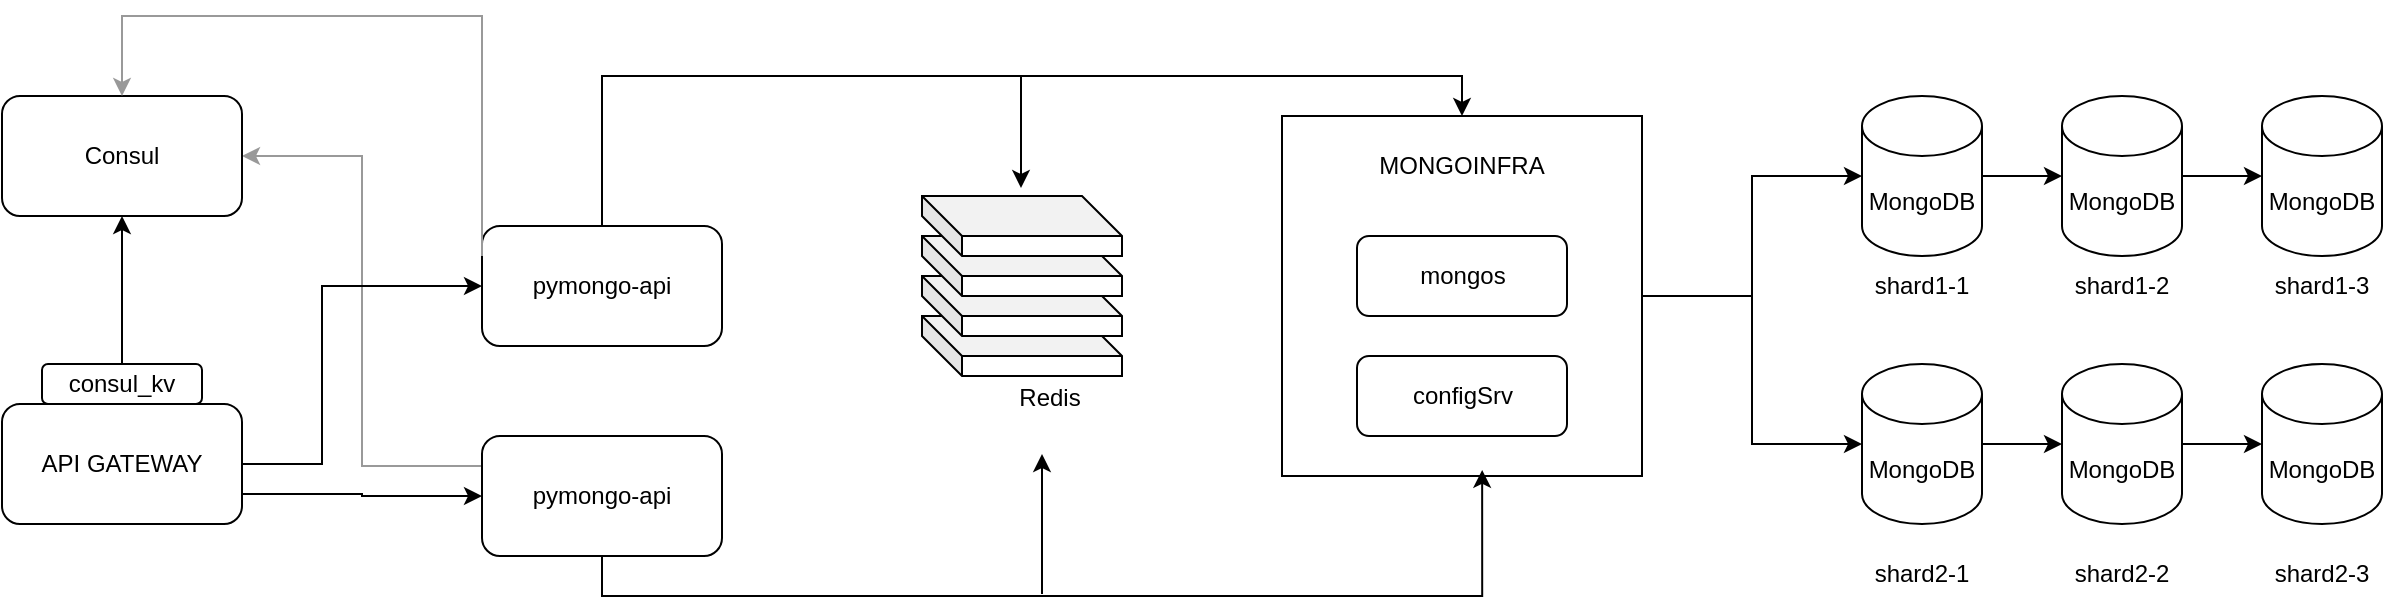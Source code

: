 <mxfile version="26.0.3">
  <diagram name="Page-1" id="-H_mtQnk-PTXWXPvYvuk">
    <mxGraphModel dx="2603" dy="838" grid="1" gridSize="10" guides="1" tooltips="1" connect="1" arrows="1" fold="1" page="1" pageScale="1" pageWidth="1169" pageHeight="827" math="0" shadow="0">
      <root>
        <mxCell id="0" />
        <mxCell id="1" parent="0" />
        <mxCell id="Muc_aPClsLvkvHybbQeR-3" value="MongoDB" style="shape=cylinder3;whiteSpace=wrap;html=1;boundedLbl=1;backgroundOutline=1;size=15;" parent="1" vertex="1">
          <mxGeometry x="920" y="334" width="60" height="80" as="geometry" />
        </mxCell>
        <mxCell id="Muc_aPClsLvkvHybbQeR-4" value="MongoDB" style="shape=cylinder3;whiteSpace=wrap;html=1;boundedLbl=1;backgroundOutline=1;size=15;" parent="1" vertex="1">
          <mxGeometry x="1020" y="334" width="60" height="80" as="geometry" />
        </mxCell>
        <mxCell id="Muc_aPClsLvkvHybbQeR-1" value="MongoDB" style="shape=cylinder3;whiteSpace=wrap;html=1;boundedLbl=1;backgroundOutline=1;size=15;" parent="1" vertex="1">
          <mxGeometry x="920" y="200" width="60" height="80" as="geometry" />
        </mxCell>
        <mxCell id="zA23MoTUsTF4_91t8viU-2" value="MongoDB" style="shape=cylinder3;whiteSpace=wrap;html=1;boundedLbl=1;backgroundOutline=1;size=15;" parent="1" vertex="1">
          <mxGeometry x="820" y="200" width="60" height="80" as="geometry" />
        </mxCell>
        <mxCell id="ubzGNl2D20a5ec5hKH8J-11" style="edgeStyle=orthogonalEdgeStyle;rounded=0;orthogonalLoop=1;jettySize=auto;html=1;entryX=0.5;entryY=0;entryDx=0;entryDy=0;" parent="1" source="zA23MoTUsTF4_91t8viU-3" target="ubzGNl2D20a5ec5hKH8J-1" edge="1">
          <mxGeometry relative="1" as="geometry">
            <Array as="points">
              <mxPoint x="190" y="190" />
              <mxPoint x="620" y="190" />
            </Array>
          </mxGeometry>
        </mxCell>
        <mxCell id="zA23MoTUsTF4_91t8viU-3" value="pymongo-api" style="rounded=1;whiteSpace=wrap;html=1;" parent="1" vertex="1">
          <mxGeometry x="130" y="265" width="120" height="60" as="geometry" />
        </mxCell>
        <mxCell id="eBjttoyjd2hQ2RarLXB0-1" value="MongoDB" style="shape=cylinder3;whiteSpace=wrap;html=1;boundedLbl=1;backgroundOutline=1;size=15;" parent="1" vertex="1">
          <mxGeometry x="820" y="334" width="60" height="80" as="geometry" />
        </mxCell>
        <mxCell id="Muc_aPClsLvkvHybbQeR-2" value="MongoDB" style="shape=cylinder3;whiteSpace=wrap;html=1;boundedLbl=1;backgroundOutline=1;size=15;" parent="1" vertex="1">
          <mxGeometry x="1020" y="200" width="60" height="80" as="geometry" />
        </mxCell>
        <mxCell id="3HQFfsbekLcYD1fzxphF-7" value="" style="group" parent="1" vertex="1" connectable="0">
          <mxGeometry x="350" y="250" width="100" height="90" as="geometry" />
        </mxCell>
        <mxCell id="3HQFfsbekLcYD1fzxphF-3" value="" style="shape=cube;whiteSpace=wrap;html=1;boundedLbl=1;backgroundOutline=1;darkOpacity=0.05;darkOpacity2=0.1;size=20;rotation=0;" parent="3HQFfsbekLcYD1fzxphF-7" vertex="1">
          <mxGeometry y="60" width="100" height="30" as="geometry" />
        </mxCell>
        <mxCell id="3HQFfsbekLcYD1fzxphF-4" value="" style="shape=cube;whiteSpace=wrap;html=1;boundedLbl=1;backgroundOutline=1;darkOpacity=0.05;darkOpacity2=0.1;size=20;rotation=0;" parent="3HQFfsbekLcYD1fzxphF-7" vertex="1">
          <mxGeometry y="40" width="100" height="30" as="geometry" />
        </mxCell>
        <mxCell id="3HQFfsbekLcYD1fzxphF-5" value="" style="shape=cube;whiteSpace=wrap;html=1;boundedLbl=1;backgroundOutline=1;darkOpacity=0.05;darkOpacity2=0.1;size=20;rotation=0;" parent="3HQFfsbekLcYD1fzxphF-7" vertex="1">
          <mxGeometry y="20" width="100" height="30" as="geometry" />
        </mxCell>
        <mxCell id="3HQFfsbekLcYD1fzxphF-6" value="" style="shape=cube;whiteSpace=wrap;html=1;boundedLbl=1;backgroundOutline=1;darkOpacity=0.05;darkOpacity2=0.1;size=20;rotation=0;" parent="3HQFfsbekLcYD1fzxphF-7" vertex="1">
          <mxGeometry width="100" height="30" as="geometry" />
        </mxCell>
        <mxCell id="3HQFfsbekLcYD1fzxphF-9" value="Redis" style="text;html=1;align=center;verticalAlign=middle;whiteSpace=wrap;rounded=0;" parent="1" vertex="1">
          <mxGeometry x="384" y="336" width="60" height="30" as="geometry" />
        </mxCell>
        <mxCell id="ubzGNl2D20a5ec5hKH8J-9" value="" style="group" parent="1" vertex="1" connectable="0">
          <mxGeometry x="530" y="210" width="180" height="180" as="geometry" />
        </mxCell>
        <mxCell id="ubzGNl2D20a5ec5hKH8J-1" value="" style="whiteSpace=wrap;html=1;aspect=fixed;" parent="ubzGNl2D20a5ec5hKH8J-9" vertex="1">
          <mxGeometry width="180" height="180" as="geometry" />
        </mxCell>
        <mxCell id="ubzGNl2D20a5ec5hKH8J-2" value="MONGOINFRA" style="text;html=1;align=center;verticalAlign=middle;whiteSpace=wrap;rounded=0;" parent="ubzGNl2D20a5ec5hKH8J-9" vertex="1">
          <mxGeometry x="25" y="10" width="130" height="30" as="geometry" />
        </mxCell>
        <mxCell id="ubzGNl2D20a5ec5hKH8J-3" value="configSrv" style="rounded=1;whiteSpace=wrap;html=1;" parent="ubzGNl2D20a5ec5hKH8J-9" vertex="1">
          <mxGeometry x="37.5" y="120" width="105" height="40" as="geometry" />
        </mxCell>
        <mxCell id="ubzGNl2D20a5ec5hKH8J-8" value="mongos" style="rounded=1;whiteSpace=wrap;html=1;" parent="ubzGNl2D20a5ec5hKH8J-9" vertex="1">
          <mxGeometry x="37.5" y="60" width="105" height="40" as="geometry" />
        </mxCell>
        <mxCell id="ubzGNl2D20a5ec5hKH8J-14" value="" style="endArrow=classic;html=1;rounded=0;" parent="1" edge="1">
          <mxGeometry width="50" height="50" relative="1" as="geometry">
            <mxPoint x="399.5" y="190" as="sourcePoint" />
            <mxPoint x="399.5" y="246" as="targetPoint" />
            <Array as="points" />
          </mxGeometry>
        </mxCell>
        <mxCell id="ubzGNl2D20a5ec5hKH8J-15" style="edgeStyle=orthogonalEdgeStyle;rounded=0;orthogonalLoop=1;jettySize=auto;html=1;exitX=1;exitY=0.5;exitDx=0;exitDy=0;entryX=0;entryY=0.5;entryDx=0;entryDy=0;entryPerimeter=0;" parent="1" source="ubzGNl2D20a5ec5hKH8J-1" target="zA23MoTUsTF4_91t8viU-2" edge="1">
          <mxGeometry relative="1" as="geometry" />
        </mxCell>
        <mxCell id="ubzGNl2D20a5ec5hKH8J-16" style="edgeStyle=orthogonalEdgeStyle;rounded=0;orthogonalLoop=1;jettySize=auto;html=1;exitX=1;exitY=0.5;exitDx=0;exitDy=0;entryX=0;entryY=0.5;entryDx=0;entryDy=0;entryPerimeter=0;" parent="1" source="ubzGNl2D20a5ec5hKH8J-1" target="eBjttoyjd2hQ2RarLXB0-1" edge="1">
          <mxGeometry relative="1" as="geometry" />
        </mxCell>
        <mxCell id="ubzGNl2D20a5ec5hKH8J-17" style="edgeStyle=orthogonalEdgeStyle;rounded=0;orthogonalLoop=1;jettySize=auto;html=1;exitX=1;exitY=0.5;exitDx=0;exitDy=0;exitPerimeter=0;entryX=0;entryY=0.5;entryDx=0;entryDy=0;entryPerimeter=0;" parent="1" source="zA23MoTUsTF4_91t8viU-2" target="Muc_aPClsLvkvHybbQeR-1" edge="1">
          <mxGeometry relative="1" as="geometry" />
        </mxCell>
        <mxCell id="ubzGNl2D20a5ec5hKH8J-18" style="edgeStyle=orthogonalEdgeStyle;rounded=0;orthogonalLoop=1;jettySize=auto;html=1;exitX=1;exitY=0.5;exitDx=0;exitDy=0;exitPerimeter=0;entryX=0;entryY=0.5;entryDx=0;entryDy=0;entryPerimeter=0;" parent="1" source="Muc_aPClsLvkvHybbQeR-1" target="Muc_aPClsLvkvHybbQeR-2" edge="1">
          <mxGeometry relative="1" as="geometry" />
        </mxCell>
        <mxCell id="ubzGNl2D20a5ec5hKH8J-19" style="edgeStyle=orthogonalEdgeStyle;rounded=0;orthogonalLoop=1;jettySize=auto;html=1;exitX=1;exitY=0.5;exitDx=0;exitDy=0;exitPerimeter=0;entryX=0;entryY=0.5;entryDx=0;entryDy=0;entryPerimeter=0;" parent="1" source="eBjttoyjd2hQ2RarLXB0-1" target="Muc_aPClsLvkvHybbQeR-3" edge="1">
          <mxGeometry relative="1" as="geometry" />
        </mxCell>
        <mxCell id="ubzGNl2D20a5ec5hKH8J-20" style="edgeStyle=orthogonalEdgeStyle;rounded=0;orthogonalLoop=1;jettySize=auto;html=1;exitX=1;exitY=0.5;exitDx=0;exitDy=0;exitPerimeter=0;entryX=0;entryY=0.5;entryDx=0;entryDy=0;entryPerimeter=0;" parent="1" source="Muc_aPClsLvkvHybbQeR-3" target="Muc_aPClsLvkvHybbQeR-4" edge="1">
          <mxGeometry relative="1" as="geometry" />
        </mxCell>
        <mxCell id="ubzGNl2D20a5ec5hKH8J-21" value="shard1-1" style="text;html=1;align=center;verticalAlign=middle;whiteSpace=wrap;rounded=0;" parent="1" vertex="1">
          <mxGeometry x="820" y="280" width="60" height="30" as="geometry" />
        </mxCell>
        <mxCell id="ubzGNl2D20a5ec5hKH8J-22" value="shard1-2" style="text;html=1;align=center;verticalAlign=middle;whiteSpace=wrap;rounded=0;" parent="1" vertex="1">
          <mxGeometry x="920" y="280" width="60" height="30" as="geometry" />
        </mxCell>
        <mxCell id="ubzGNl2D20a5ec5hKH8J-23" value="shard1-3" style="text;html=1;align=center;verticalAlign=middle;whiteSpace=wrap;rounded=0;" parent="1" vertex="1">
          <mxGeometry x="1020" y="280" width="60" height="30" as="geometry" />
        </mxCell>
        <mxCell id="ubzGNl2D20a5ec5hKH8J-24" value="shard2-1" style="text;html=1;align=center;verticalAlign=middle;whiteSpace=wrap;rounded=0;" parent="1" vertex="1">
          <mxGeometry x="820" y="424" width="60" height="30" as="geometry" />
        </mxCell>
        <mxCell id="ubzGNl2D20a5ec5hKH8J-25" value="shard2-2" style="text;html=1;align=center;verticalAlign=middle;whiteSpace=wrap;rounded=0;" parent="1" vertex="1">
          <mxGeometry x="920" y="424" width="60" height="30" as="geometry" />
        </mxCell>
        <mxCell id="ubzGNl2D20a5ec5hKH8J-26" value="shard2-3" style="text;html=1;align=center;verticalAlign=middle;whiteSpace=wrap;rounded=0;" parent="1" vertex="1">
          <mxGeometry x="1020" y="424" width="60" height="30" as="geometry" />
        </mxCell>
        <mxCell id="YyWXH2ZvnzSbr9tzjSTB-8" style="edgeStyle=orthogonalEdgeStyle;rounded=0;orthogonalLoop=1;jettySize=auto;html=1;exitX=0;exitY=0.25;exitDx=0;exitDy=0;entryX=1;entryY=0.5;entryDx=0;entryDy=0;strokeColor=#999999;" edge="1" parent="1" source="YyWXH2ZvnzSbr9tzjSTB-1" target="YyWXH2ZvnzSbr9tzjSTB-6">
          <mxGeometry relative="1" as="geometry" />
        </mxCell>
        <mxCell id="YyWXH2ZvnzSbr9tzjSTB-1" value="pymongo-api" style="rounded=1;whiteSpace=wrap;html=1;" vertex="1" parent="1">
          <mxGeometry x="130" y="370" width="120" height="60" as="geometry" />
        </mxCell>
        <mxCell id="YyWXH2ZvnzSbr9tzjSTB-2" style="edgeStyle=orthogonalEdgeStyle;rounded=0;orthogonalLoop=1;jettySize=auto;html=1;exitX=0.5;exitY=1;exitDx=0;exitDy=0;entryX=0.556;entryY=0.983;entryDx=0;entryDy=0;entryPerimeter=0;" edge="1" parent="1" source="YyWXH2ZvnzSbr9tzjSTB-1" target="ubzGNl2D20a5ec5hKH8J-1">
          <mxGeometry relative="1" as="geometry">
            <Array as="points">
              <mxPoint x="190" y="450" />
              <mxPoint x="630" y="450" />
            </Array>
          </mxGeometry>
        </mxCell>
        <mxCell id="YyWXH2ZvnzSbr9tzjSTB-3" value="" style="endArrow=classic;html=1;rounded=0;" edge="1" parent="1">
          <mxGeometry width="50" height="50" relative="1" as="geometry">
            <mxPoint x="410" y="449" as="sourcePoint" />
            <mxPoint x="410" y="379" as="targetPoint" />
          </mxGeometry>
        </mxCell>
        <mxCell id="YyWXH2ZvnzSbr9tzjSTB-10" style="edgeStyle=orthogonalEdgeStyle;rounded=0;orthogonalLoop=1;jettySize=auto;html=1;exitX=1;exitY=0.5;exitDx=0;exitDy=0;entryX=0;entryY=0.5;entryDx=0;entryDy=0;" edge="1" parent="1" source="YyWXH2ZvnzSbr9tzjSTB-4" target="zA23MoTUsTF4_91t8viU-3">
          <mxGeometry relative="1" as="geometry">
            <Array as="points">
              <mxPoint x="50" y="384" />
              <mxPoint x="50" y="295" />
            </Array>
          </mxGeometry>
        </mxCell>
        <mxCell id="YyWXH2ZvnzSbr9tzjSTB-11" style="edgeStyle=orthogonalEdgeStyle;rounded=0;orthogonalLoop=1;jettySize=auto;html=1;exitX=1;exitY=0.75;exitDx=0;exitDy=0;entryX=0;entryY=0.5;entryDx=0;entryDy=0;" edge="1" parent="1" source="YyWXH2ZvnzSbr9tzjSTB-4" target="YyWXH2ZvnzSbr9tzjSTB-1">
          <mxGeometry relative="1" as="geometry" />
        </mxCell>
        <mxCell id="YyWXH2ZvnzSbr9tzjSTB-4" value="API GATEWAY" style="rounded=1;whiteSpace=wrap;html=1;" vertex="1" parent="1">
          <mxGeometry x="-110" y="354" width="120" height="60" as="geometry" />
        </mxCell>
        <mxCell id="YyWXH2ZvnzSbr9tzjSTB-9" style="edgeStyle=orthogonalEdgeStyle;rounded=0;orthogonalLoop=1;jettySize=auto;html=1;exitX=0.5;exitY=0;exitDx=0;exitDy=0;entryX=0.5;entryY=1;entryDx=0;entryDy=0;" edge="1" parent="1" source="YyWXH2ZvnzSbr9tzjSTB-5" target="YyWXH2ZvnzSbr9tzjSTB-6">
          <mxGeometry relative="1" as="geometry" />
        </mxCell>
        <mxCell id="YyWXH2ZvnzSbr9tzjSTB-5" value="consul_kv" style="rounded=1;whiteSpace=wrap;html=1;" vertex="1" parent="1">
          <mxGeometry x="-90" y="334" width="80" height="20" as="geometry" />
        </mxCell>
        <mxCell id="YyWXH2ZvnzSbr9tzjSTB-6" value="Consul" style="rounded=1;whiteSpace=wrap;html=1;" vertex="1" parent="1">
          <mxGeometry x="-110" y="200" width="120" height="60" as="geometry" />
        </mxCell>
        <mxCell id="YyWXH2ZvnzSbr9tzjSTB-7" style="edgeStyle=orthogonalEdgeStyle;rounded=0;orthogonalLoop=1;jettySize=auto;html=1;exitX=0;exitY=0.25;exitDx=0;exitDy=0;entryX=0.5;entryY=0;entryDx=0;entryDy=0;strokeColor=#999999;" edge="1" parent="1" source="zA23MoTUsTF4_91t8viU-3" target="YyWXH2ZvnzSbr9tzjSTB-6">
          <mxGeometry relative="1" as="geometry">
            <Array as="points">
              <mxPoint x="130" y="160" />
              <mxPoint x="-50" y="160" />
            </Array>
          </mxGeometry>
        </mxCell>
      </root>
    </mxGraphModel>
  </diagram>
</mxfile>
